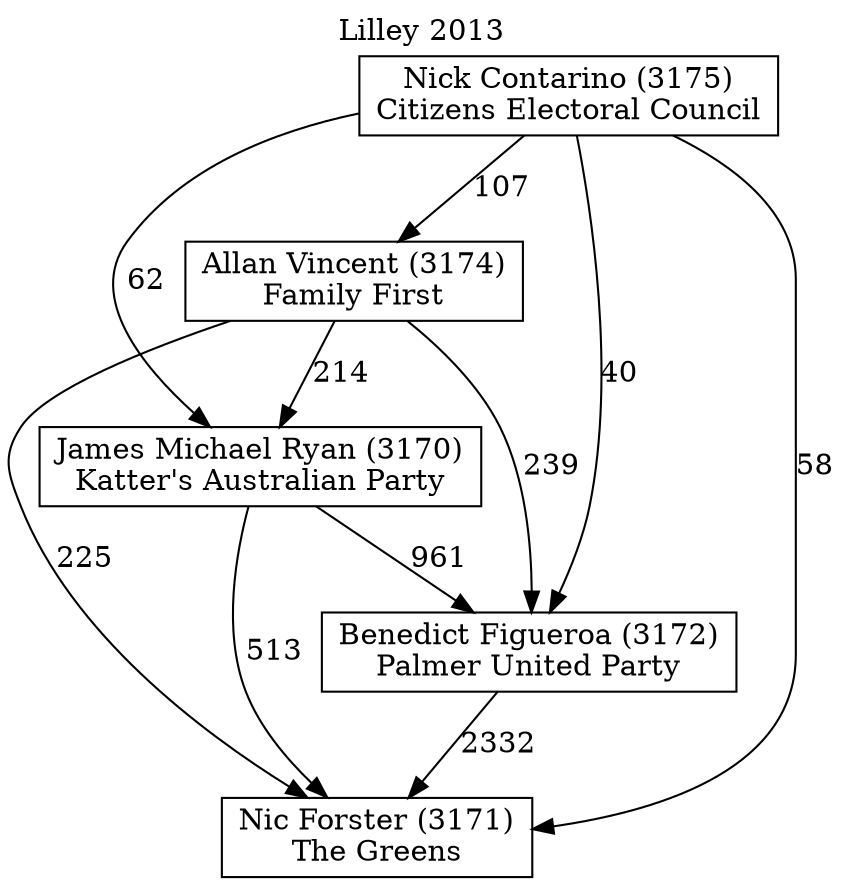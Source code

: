 // House preference flow
digraph "Nic Forster (3171)_Lilley_2013" {
	graph [label="Lilley 2013" labelloc=t mclimit=10]
	node [shape=box]
	"Nic Forster (3171)" [label="Nic Forster (3171)
The Greens"]
	"Benedict Figueroa (3172)" [label="Benedict Figueroa (3172)
Palmer United Party"]
	"James Michael Ryan (3170)" [label="James Michael Ryan (3170)
Katter's Australian Party"]
	"Allan Vincent (3174)" [label="Allan Vincent (3174)
Family First"]
	"Nick Contarino (3175)" [label="Nick Contarino (3175)
Citizens Electoral Council"]
	"Nic Forster (3171)" [label="Nic Forster (3171)
The Greens"]
	"James Michael Ryan (3170)" [label="James Michael Ryan (3170)
Katter's Australian Party"]
	"Allan Vincent (3174)" [label="Allan Vincent (3174)
Family First"]
	"Nick Contarino (3175)" [label="Nick Contarino (3175)
Citizens Electoral Council"]
	"Nic Forster (3171)" [label="Nic Forster (3171)
The Greens"]
	"Allan Vincent (3174)" [label="Allan Vincent (3174)
Family First"]
	"Nick Contarino (3175)" [label="Nick Contarino (3175)
Citizens Electoral Council"]
	"Nic Forster (3171)" [label="Nic Forster (3171)
The Greens"]
	"Nick Contarino (3175)" [label="Nick Contarino (3175)
Citizens Electoral Council"]
	"Nick Contarino (3175)" [label="Nick Contarino (3175)
Citizens Electoral Council"]
	"Allan Vincent (3174)" [label="Allan Vincent (3174)
Family First"]
	"Nick Contarino (3175)" [label="Nick Contarino (3175)
Citizens Electoral Council"]
	"Nick Contarino (3175)" [label="Nick Contarino (3175)
Citizens Electoral Council"]
	"James Michael Ryan (3170)" [label="James Michael Ryan (3170)
Katter's Australian Party"]
	"Allan Vincent (3174)" [label="Allan Vincent (3174)
Family First"]
	"Nick Contarino (3175)" [label="Nick Contarino (3175)
Citizens Electoral Council"]
	"James Michael Ryan (3170)" [label="James Michael Ryan (3170)
Katter's Australian Party"]
	"Nick Contarino (3175)" [label="Nick Contarino (3175)
Citizens Electoral Council"]
	"Nick Contarino (3175)" [label="Nick Contarino (3175)
Citizens Electoral Council"]
	"Allan Vincent (3174)" [label="Allan Vincent (3174)
Family First"]
	"Nick Contarino (3175)" [label="Nick Contarino (3175)
Citizens Electoral Council"]
	"Nick Contarino (3175)" [label="Nick Contarino (3175)
Citizens Electoral Council"]
	"Benedict Figueroa (3172)" [label="Benedict Figueroa (3172)
Palmer United Party"]
	"James Michael Ryan (3170)" [label="James Michael Ryan (3170)
Katter's Australian Party"]
	"Allan Vincent (3174)" [label="Allan Vincent (3174)
Family First"]
	"Nick Contarino (3175)" [label="Nick Contarino (3175)
Citizens Electoral Council"]
	"Benedict Figueroa (3172)" [label="Benedict Figueroa (3172)
Palmer United Party"]
	"Allan Vincent (3174)" [label="Allan Vincent (3174)
Family First"]
	"Nick Contarino (3175)" [label="Nick Contarino (3175)
Citizens Electoral Council"]
	"Benedict Figueroa (3172)" [label="Benedict Figueroa (3172)
Palmer United Party"]
	"Nick Contarino (3175)" [label="Nick Contarino (3175)
Citizens Electoral Council"]
	"Nick Contarino (3175)" [label="Nick Contarino (3175)
Citizens Electoral Council"]
	"Allan Vincent (3174)" [label="Allan Vincent (3174)
Family First"]
	"Nick Contarino (3175)" [label="Nick Contarino (3175)
Citizens Electoral Council"]
	"Nick Contarino (3175)" [label="Nick Contarino (3175)
Citizens Electoral Council"]
	"James Michael Ryan (3170)" [label="James Michael Ryan (3170)
Katter's Australian Party"]
	"Allan Vincent (3174)" [label="Allan Vincent (3174)
Family First"]
	"Nick Contarino (3175)" [label="Nick Contarino (3175)
Citizens Electoral Council"]
	"James Michael Ryan (3170)" [label="James Michael Ryan (3170)
Katter's Australian Party"]
	"Nick Contarino (3175)" [label="Nick Contarino (3175)
Citizens Electoral Council"]
	"Nick Contarino (3175)" [label="Nick Contarino (3175)
Citizens Electoral Council"]
	"Allan Vincent (3174)" [label="Allan Vincent (3174)
Family First"]
	"Nick Contarino (3175)" [label="Nick Contarino (3175)
Citizens Electoral Council"]
	"Nick Contarino (3175)" [label="Nick Contarino (3175)
Citizens Electoral Council"]
	"Benedict Figueroa (3172)" -> "Nic Forster (3171)" [label=2332]
	"James Michael Ryan (3170)" -> "Benedict Figueroa (3172)" [label=961]
	"Allan Vincent (3174)" -> "James Michael Ryan (3170)" [label=214]
	"Nick Contarino (3175)" -> "Allan Vincent (3174)" [label=107]
	"James Michael Ryan (3170)" -> "Nic Forster (3171)" [label=513]
	"Allan Vincent (3174)" -> "Nic Forster (3171)" [label=225]
	"Nick Contarino (3175)" -> "Nic Forster (3171)" [label=58]
	"Nick Contarino (3175)" -> "James Michael Ryan (3170)" [label=62]
	"Allan Vincent (3174)" -> "Benedict Figueroa (3172)" [label=239]
	"Nick Contarino (3175)" -> "Benedict Figueroa (3172)" [label=40]
}
